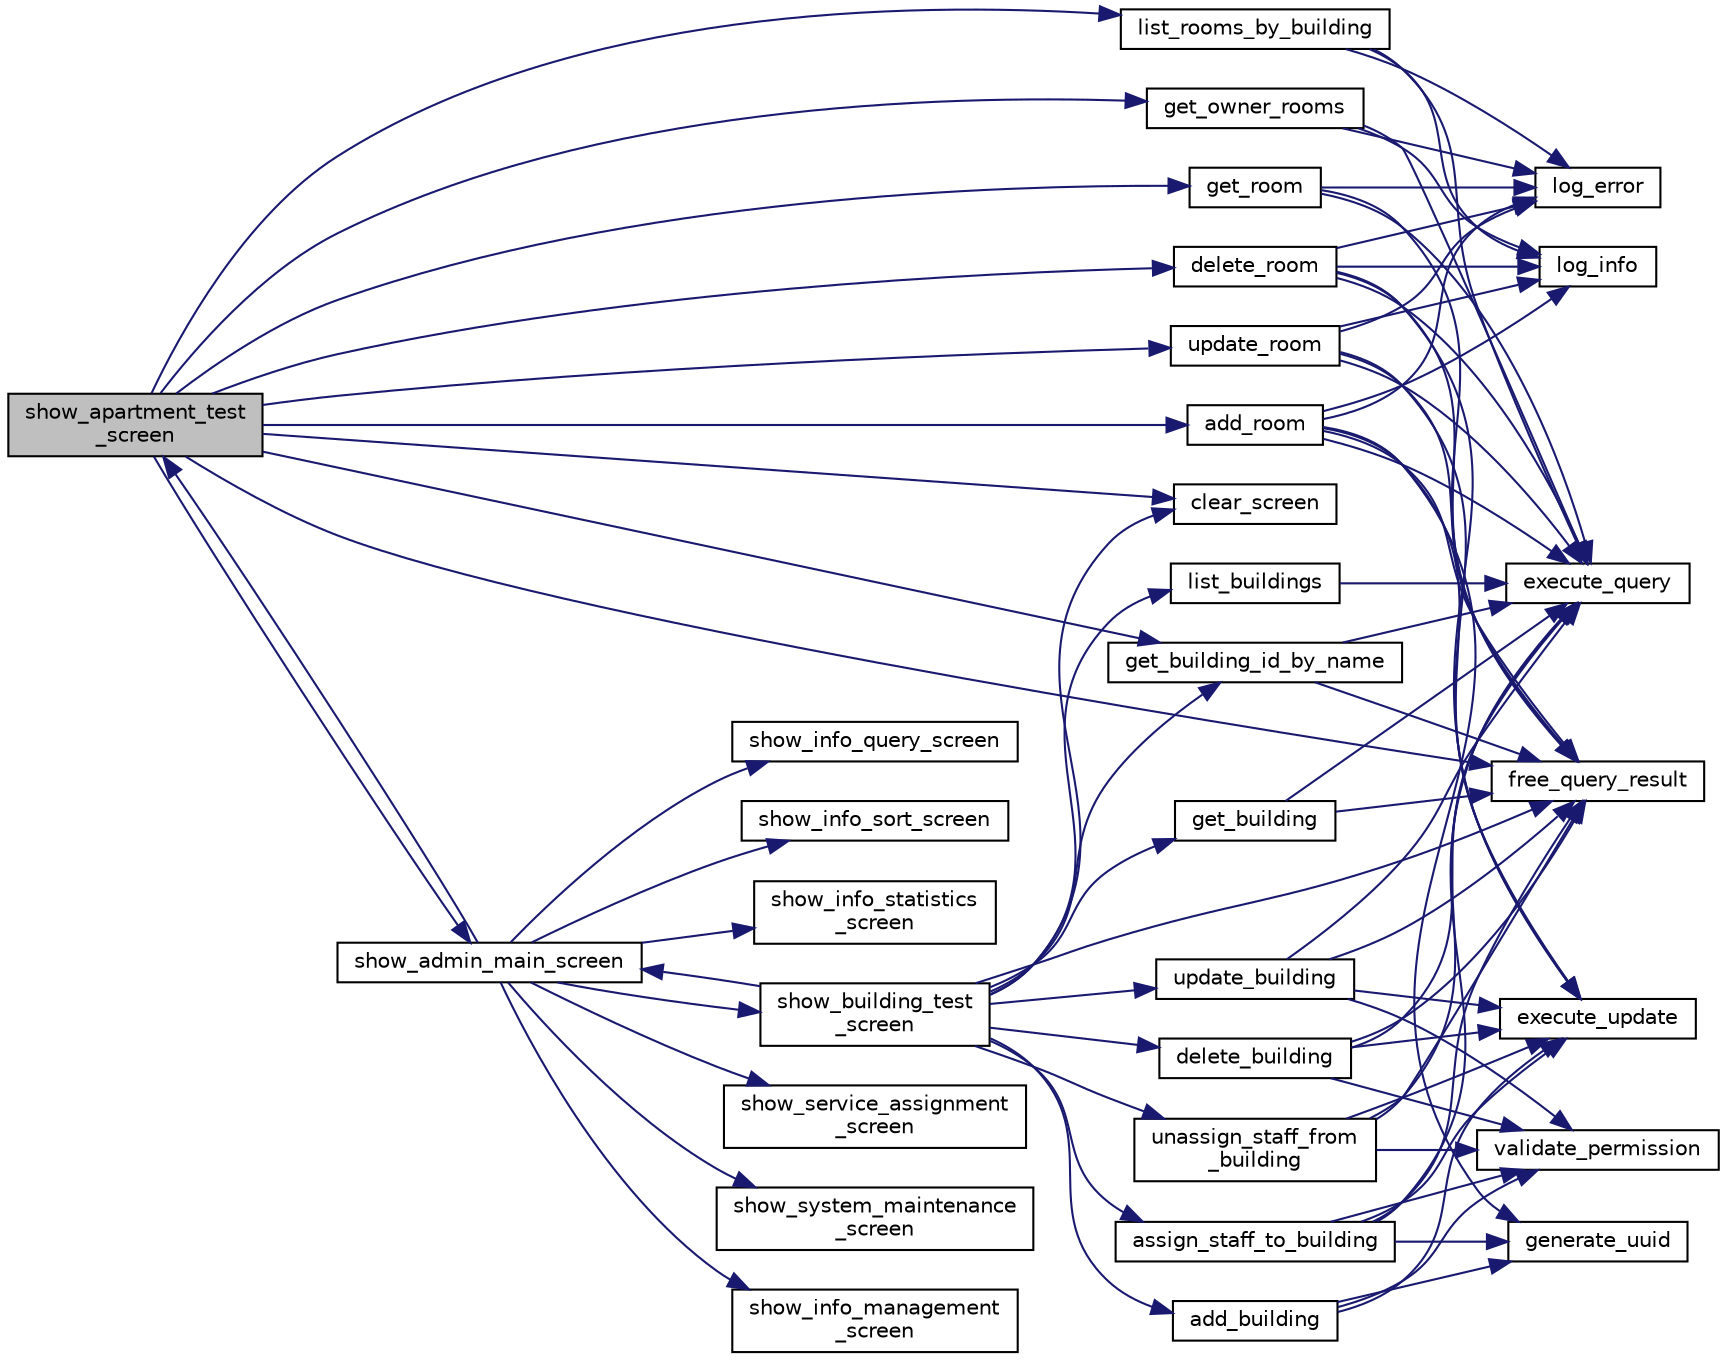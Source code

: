 digraph "show_apartment_test_screen"
{
 // LATEX_PDF_SIZE
  edge [fontname="Helvetica",fontsize="10",labelfontname="Helvetica",labelfontsize="10"];
  node [fontname="Helvetica",fontsize="10",shape=record];
  rankdir="LR";
  Node1 [label="show_apartment_test\l_screen",height=0.2,width=0.4,color="black", fillcolor="grey75", style="filled", fontcolor="black",tooltip=" "];
  Node1 -> Node2 [color="midnightblue",fontsize="10",style="solid",fontname="Helvetica"];
  Node2 [label="add_room",height=0.2,width=0.4,color="black", fillcolor="white", style="filled",URL="$apartment_8c.html#a63ea4ea26e546d75de3f1c096fd42b35",tooltip=" "];
  Node2 -> Node3 [color="midnightblue",fontsize="10",style="solid",fontname="Helvetica"];
  Node3 [label="execute_query",height=0.2,width=0.4,color="black", fillcolor="white", style="filled",URL="$db__query_8c.html#ad6a50f994e852c3e41ca39df52927b8a",tooltip=" "];
  Node2 -> Node4 [color="midnightblue",fontsize="10",style="solid",fontname="Helvetica"];
  Node4 [label="execute_update",height=0.2,width=0.4,color="black", fillcolor="white", style="filled",URL="$db__query_8c.html#a8e8357f0e514181200d759cc87a3a088",tooltip=" "];
  Node2 -> Node5 [color="midnightblue",fontsize="10",style="solid",fontname="Helvetica"];
  Node5 [label="free_query_result",height=0.2,width=0.4,color="black", fillcolor="white", style="filled",URL="$db__query_8c.html#ad4c3a29daaeb7d4428edf4dbb111f1b5",tooltip=" "];
  Node2 -> Node6 [color="midnightblue",fontsize="10",style="solid",fontname="Helvetica"];
  Node6 [label="generate_uuid",height=0.2,width=0.4,color="black", fillcolor="white", style="filled",URL="$utils_8c.html#af5263e9c5ed8b07e92367144201731b2",tooltip="生成UUID字符串"];
  Node2 -> Node7 [color="midnightblue",fontsize="10",style="solid",fontname="Helvetica"];
  Node7 [label="log_error",height=0.2,width=0.4,color="black", fillcolor="white", style="filled",URL="$apartment_8c.html#a01de98826735d07d7d41604a2ced9a64",tooltip=" "];
  Node2 -> Node8 [color="midnightblue",fontsize="10",style="solid",fontname="Helvetica"];
  Node8 [label="log_info",height=0.2,width=0.4,color="black", fillcolor="white", style="filled",URL="$apartment_8c.html#ade762acc676da9bb7e589a8a1ac43424",tooltip=" "];
  Node1 -> Node9 [color="midnightblue",fontsize="10",style="solid",fontname="Helvetica"];
  Node9 [label="clear_screen",height=0.2,width=0.4,color="black", fillcolor="white", style="filled",URL="$ui__admin_8c.html#a4953d1edcbbfc7e420c423ded1d5621a",tooltip=" "];
  Node1 -> Node10 [color="midnightblue",fontsize="10",style="solid",fontname="Helvetica"];
  Node10 [label="delete_room",height=0.2,width=0.4,color="black", fillcolor="white", style="filled",URL="$apartment_8c.html#a6a304349bcf5a8c6d5ca1d6492274551",tooltip=" "];
  Node10 -> Node3 [color="midnightblue",fontsize="10",style="solid",fontname="Helvetica"];
  Node10 -> Node4 [color="midnightblue",fontsize="10",style="solid",fontname="Helvetica"];
  Node10 -> Node5 [color="midnightblue",fontsize="10",style="solid",fontname="Helvetica"];
  Node10 -> Node7 [color="midnightblue",fontsize="10",style="solid",fontname="Helvetica"];
  Node10 -> Node8 [color="midnightblue",fontsize="10",style="solid",fontname="Helvetica"];
  Node1 -> Node5 [color="midnightblue",fontsize="10",style="solid",fontname="Helvetica"];
  Node1 -> Node11 [color="midnightblue",fontsize="10",style="solid",fontname="Helvetica"];
  Node11 [label="get_building_id_by_name",height=0.2,width=0.4,color="black", fillcolor="white", style="filled",URL="$db__query_8c.html#aa4115e4bbd68ea1cb8b8c56b6a33488a",tooltip=" "];
  Node11 -> Node3 [color="midnightblue",fontsize="10",style="solid",fontname="Helvetica"];
  Node11 -> Node5 [color="midnightblue",fontsize="10",style="solid",fontname="Helvetica"];
  Node1 -> Node12 [color="midnightblue",fontsize="10",style="solid",fontname="Helvetica"];
  Node12 [label="get_owner_rooms",height=0.2,width=0.4,color="black", fillcolor="white", style="filled",URL="$apartment_8c.html#a5719db844b0918aafaa6d253b8c45957",tooltip=" "];
  Node12 -> Node3 [color="midnightblue",fontsize="10",style="solid",fontname="Helvetica"];
  Node12 -> Node7 [color="midnightblue",fontsize="10",style="solid",fontname="Helvetica"];
  Node12 -> Node8 [color="midnightblue",fontsize="10",style="solid",fontname="Helvetica"];
  Node1 -> Node13 [color="midnightblue",fontsize="10",style="solid",fontname="Helvetica"];
  Node13 [label="get_room",height=0.2,width=0.4,color="black", fillcolor="white", style="filled",URL="$apartment_8c.html#abc341fc49d9d611aa0ab40491b452b3d",tooltip=" "];
  Node13 -> Node3 [color="midnightblue",fontsize="10",style="solid",fontname="Helvetica"];
  Node13 -> Node5 [color="midnightblue",fontsize="10",style="solid",fontname="Helvetica"];
  Node13 -> Node7 [color="midnightblue",fontsize="10",style="solid",fontname="Helvetica"];
  Node1 -> Node14 [color="midnightblue",fontsize="10",style="solid",fontname="Helvetica"];
  Node14 [label="list_rooms_by_building",height=0.2,width=0.4,color="black", fillcolor="white", style="filled",URL="$apartment_8c.html#aa1bb1cf39436e25a94c5b311a4a3f6db",tooltip=" "];
  Node14 -> Node3 [color="midnightblue",fontsize="10",style="solid",fontname="Helvetica"];
  Node14 -> Node7 [color="midnightblue",fontsize="10",style="solid",fontname="Helvetica"];
  Node14 -> Node8 [color="midnightblue",fontsize="10",style="solid",fontname="Helvetica"];
  Node1 -> Node15 [color="midnightblue",fontsize="10",style="solid",fontname="Helvetica"];
  Node15 [label="show_admin_main_screen",height=0.2,width=0.4,color="black", fillcolor="white", style="filled",URL="$ui__admin_8c.html#adc4f1afd300f7fedcbfd7fe7497147d8",tooltip=" "];
  Node15 -> Node1 [color="midnightblue",fontsize="10",style="solid",fontname="Helvetica"];
  Node15 -> Node16 [color="midnightblue",fontsize="10",style="solid",fontname="Helvetica"];
  Node16 [label="show_building_test\l_screen",height=0.2,width=0.4,color="black", fillcolor="white", style="filled",URL="$ui__admin_8c.html#a9867a3e3ca13d713114fb0e364e0aabb",tooltip=" "];
  Node16 -> Node17 [color="midnightblue",fontsize="10",style="solid",fontname="Helvetica"];
  Node17 [label="add_building",height=0.2,width=0.4,color="black", fillcolor="white", style="filled",URL="$building_8c.html#ab6750d60c5152fc84ff4f6f9ef084365",tooltip=" "];
  Node17 -> Node4 [color="midnightblue",fontsize="10",style="solid",fontname="Helvetica"];
  Node17 -> Node6 [color="midnightblue",fontsize="10",style="solid",fontname="Helvetica"];
  Node17 -> Node18 [color="midnightblue",fontsize="10",style="solid",fontname="Helvetica"];
  Node18 [label="validate_permission",height=0.2,width=0.4,color="black", fillcolor="white", style="filled",URL="$auth_8c.html#a4147a77cb3537ed3be427279c07b8f38",tooltip="验证用户是否具有执行特定操作的权限"];
  Node16 -> Node19 [color="midnightblue",fontsize="10",style="solid",fontname="Helvetica"];
  Node19 [label="assign_staff_to_building",height=0.2,width=0.4,color="black", fillcolor="white", style="filled",URL="$building_8c.html#ae867efc49ab44e71f009e49da6c67f3d",tooltip=" "];
  Node19 -> Node3 [color="midnightblue",fontsize="10",style="solid",fontname="Helvetica"];
  Node19 -> Node4 [color="midnightblue",fontsize="10",style="solid",fontname="Helvetica"];
  Node19 -> Node5 [color="midnightblue",fontsize="10",style="solid",fontname="Helvetica"];
  Node19 -> Node6 [color="midnightblue",fontsize="10",style="solid",fontname="Helvetica"];
  Node19 -> Node18 [color="midnightblue",fontsize="10",style="solid",fontname="Helvetica"];
  Node16 -> Node9 [color="midnightblue",fontsize="10",style="solid",fontname="Helvetica"];
  Node16 -> Node20 [color="midnightblue",fontsize="10",style="solid",fontname="Helvetica"];
  Node20 [label="delete_building",height=0.2,width=0.4,color="black", fillcolor="white", style="filled",URL="$building_8c.html#a9f44de6beffd02b8eadb9fc6c838cf0e",tooltip=" "];
  Node20 -> Node3 [color="midnightblue",fontsize="10",style="solid",fontname="Helvetica"];
  Node20 -> Node4 [color="midnightblue",fontsize="10",style="solid",fontname="Helvetica"];
  Node20 -> Node5 [color="midnightblue",fontsize="10",style="solid",fontname="Helvetica"];
  Node20 -> Node18 [color="midnightblue",fontsize="10",style="solid",fontname="Helvetica"];
  Node16 -> Node5 [color="midnightblue",fontsize="10",style="solid",fontname="Helvetica"];
  Node16 -> Node21 [color="midnightblue",fontsize="10",style="solid",fontname="Helvetica"];
  Node21 [label="get_building",height=0.2,width=0.4,color="black", fillcolor="white", style="filled",URL="$building_8c.html#aed1ee9543944b8a88ebf7b7ac952e127",tooltip=" "];
  Node21 -> Node3 [color="midnightblue",fontsize="10",style="solid",fontname="Helvetica"];
  Node21 -> Node5 [color="midnightblue",fontsize="10",style="solid",fontname="Helvetica"];
  Node16 -> Node11 [color="midnightblue",fontsize="10",style="solid",fontname="Helvetica"];
  Node16 -> Node22 [color="midnightblue",fontsize="10",style="solid",fontname="Helvetica"];
  Node22 [label="list_buildings",height=0.2,width=0.4,color="black", fillcolor="white", style="filled",URL="$building_8c.html#a7d69df1acd0b028d644fb952b70394e6",tooltip=" "];
  Node22 -> Node3 [color="midnightblue",fontsize="10",style="solid",fontname="Helvetica"];
  Node16 -> Node15 [color="midnightblue",fontsize="10",style="solid",fontname="Helvetica"];
  Node16 -> Node23 [color="midnightblue",fontsize="10",style="solid",fontname="Helvetica"];
  Node23 [label="unassign_staff_from\l_building",height=0.2,width=0.4,color="black", fillcolor="white", style="filled",URL="$building_8c.html#a6d4890d6a03a0cd23d7c327274d79c3a",tooltip=" "];
  Node23 -> Node3 [color="midnightblue",fontsize="10",style="solid",fontname="Helvetica"];
  Node23 -> Node4 [color="midnightblue",fontsize="10",style="solid",fontname="Helvetica"];
  Node23 -> Node5 [color="midnightblue",fontsize="10",style="solid",fontname="Helvetica"];
  Node23 -> Node18 [color="midnightblue",fontsize="10",style="solid",fontname="Helvetica"];
  Node16 -> Node24 [color="midnightblue",fontsize="10",style="solid",fontname="Helvetica"];
  Node24 [label="update_building",height=0.2,width=0.4,color="black", fillcolor="white", style="filled",URL="$building_8c.html#a4e0f73fd25765595a6a751f684e3ab50",tooltip=" "];
  Node24 -> Node3 [color="midnightblue",fontsize="10",style="solid",fontname="Helvetica"];
  Node24 -> Node4 [color="midnightblue",fontsize="10",style="solid",fontname="Helvetica"];
  Node24 -> Node5 [color="midnightblue",fontsize="10",style="solid",fontname="Helvetica"];
  Node24 -> Node18 [color="midnightblue",fontsize="10",style="solid",fontname="Helvetica"];
  Node15 -> Node25 [color="midnightblue",fontsize="10",style="solid",fontname="Helvetica"];
  Node25 [label="show_info_management\l_screen",height=0.2,width=0.4,color="black", fillcolor="white", style="filled",URL="$ui__admin_8c.html#aa0525a5c85dfd96708a51d62b7c30f4c",tooltip=" "];
  Node15 -> Node26 [color="midnightblue",fontsize="10",style="solid",fontname="Helvetica"];
  Node26 [label="show_info_query_screen",height=0.2,width=0.4,color="black", fillcolor="white", style="filled",URL="$ui__admin_8c.html#a3fcf8622a29a96d10af73d7739aa5a4f",tooltip=" "];
  Node15 -> Node27 [color="midnightblue",fontsize="10",style="solid",fontname="Helvetica"];
  Node27 [label="show_info_sort_screen",height=0.2,width=0.4,color="black", fillcolor="white", style="filled",URL="$ui__admin_8c.html#a66676641c925f4ca29871bb326b8464e",tooltip=" "];
  Node15 -> Node28 [color="midnightblue",fontsize="10",style="solid",fontname="Helvetica"];
  Node28 [label="show_info_statistics\l_screen",height=0.2,width=0.4,color="black", fillcolor="white", style="filled",URL="$ui__admin_8c.html#af06cf458605a75f367562e8a7bde280e",tooltip=" "];
  Node15 -> Node29 [color="midnightblue",fontsize="10",style="solid",fontname="Helvetica"];
  Node29 [label="show_service_assignment\l_screen",height=0.2,width=0.4,color="black", fillcolor="white", style="filled",URL="$ui__admin_8c.html#a75f2aae2a32316b61dbe06d34e736457",tooltip=" "];
  Node15 -> Node30 [color="midnightblue",fontsize="10",style="solid",fontname="Helvetica"];
  Node30 [label="show_system_maintenance\l_screen",height=0.2,width=0.4,color="black", fillcolor="white", style="filled",URL="$ui__admin_8c.html#a61e9828b6d3a25995a8212a070c3ca52",tooltip=" "];
  Node1 -> Node31 [color="midnightblue",fontsize="10",style="solid",fontname="Helvetica"];
  Node31 [label="update_room",height=0.2,width=0.4,color="black", fillcolor="white", style="filled",URL="$apartment_8c.html#a3ee28cb32cd0361f149bbe6bc70a2067",tooltip=" "];
  Node31 -> Node3 [color="midnightblue",fontsize="10",style="solid",fontname="Helvetica"];
  Node31 -> Node4 [color="midnightblue",fontsize="10",style="solid",fontname="Helvetica"];
  Node31 -> Node5 [color="midnightblue",fontsize="10",style="solid",fontname="Helvetica"];
  Node31 -> Node7 [color="midnightblue",fontsize="10",style="solid",fontname="Helvetica"];
  Node31 -> Node8 [color="midnightblue",fontsize="10",style="solid",fontname="Helvetica"];
}
